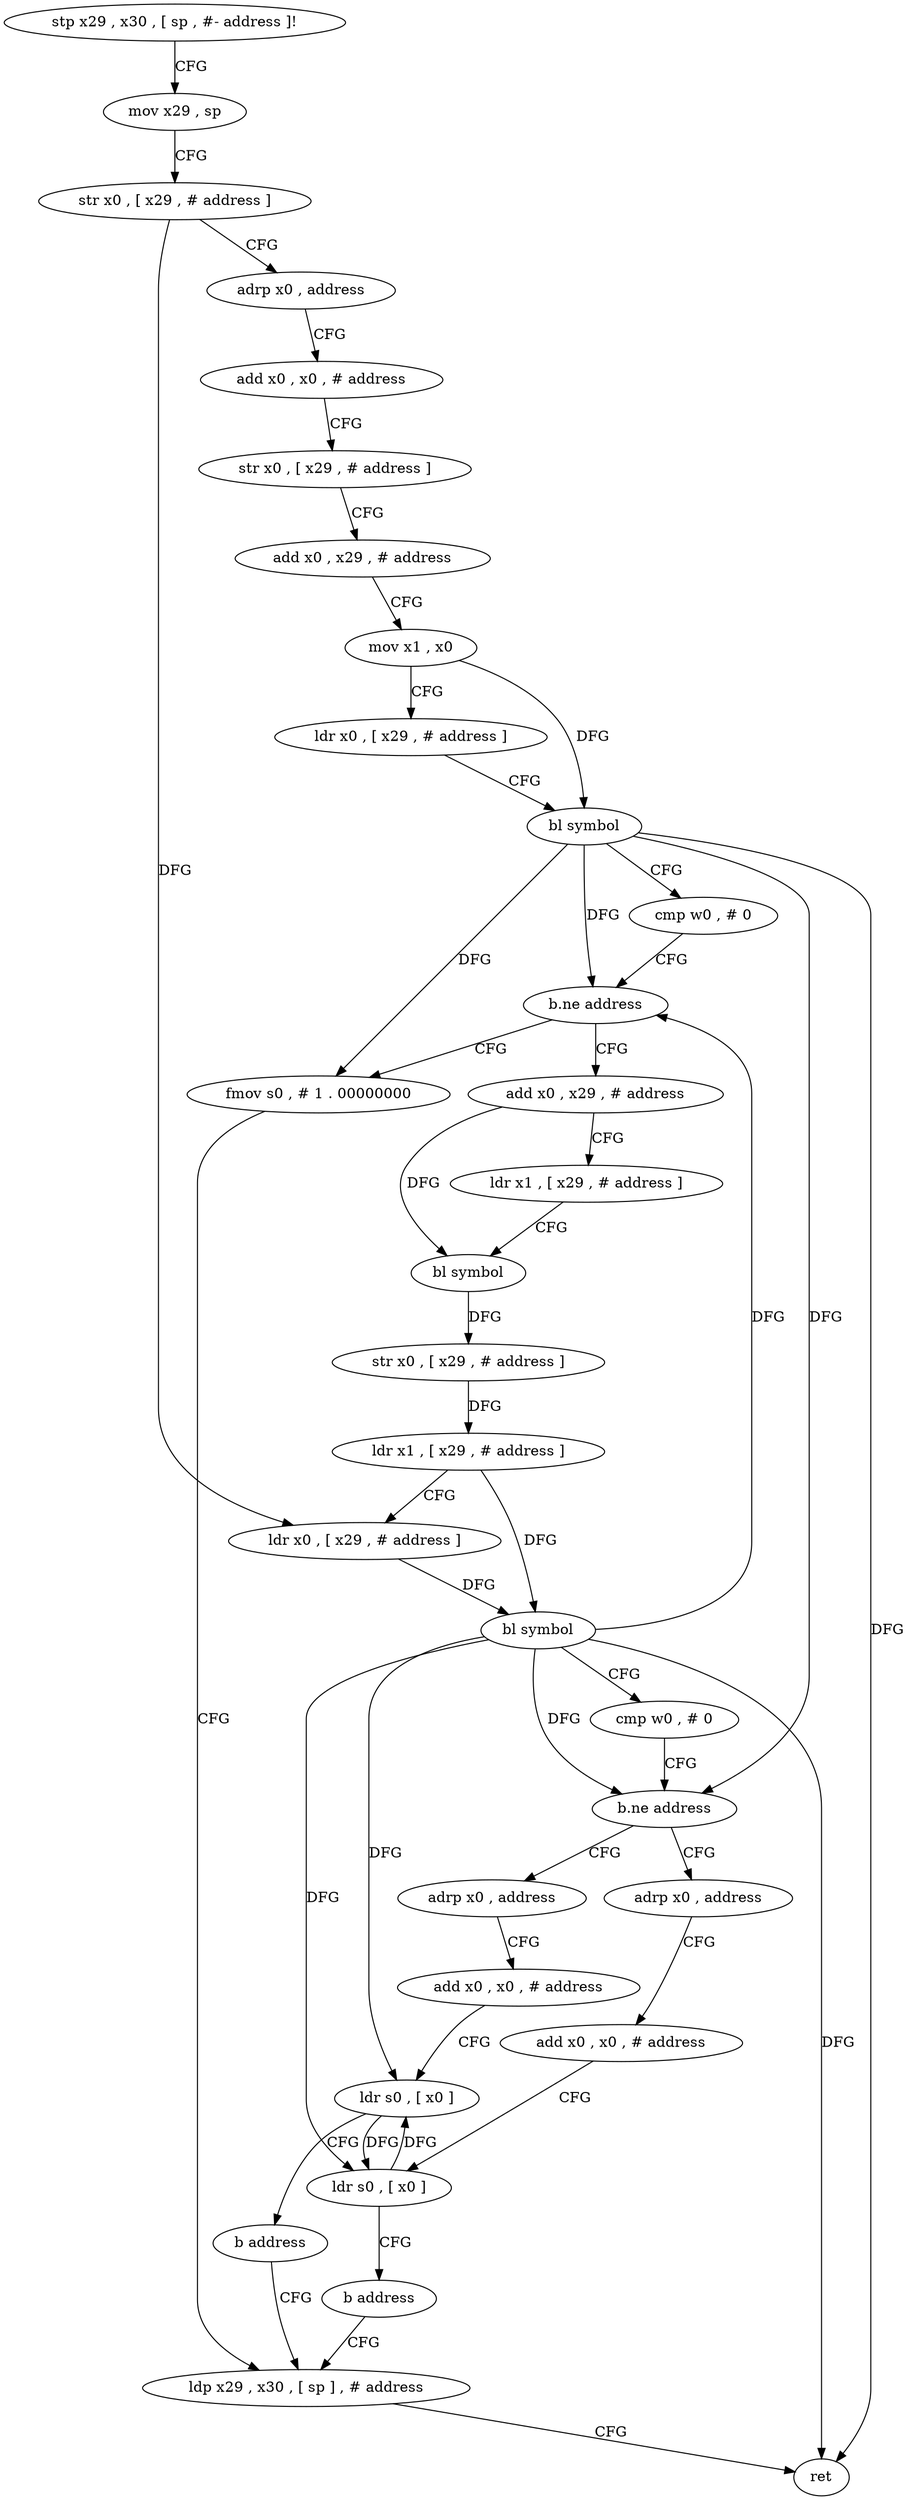 digraph "func" {
"4266232" [label = "stp x29 , x30 , [ sp , #- address ]!" ]
"4266236" [label = "mov x29 , sp" ]
"4266240" [label = "str x0 , [ x29 , # address ]" ]
"4266244" [label = "adrp x0 , address" ]
"4266248" [label = "add x0 , x0 , # address" ]
"4266252" [label = "str x0 , [ x29 , # address ]" ]
"4266256" [label = "add x0 , x29 , # address" ]
"4266260" [label = "mov x1 , x0" ]
"4266264" [label = "ldr x0 , [ x29 , # address ]" ]
"4266268" [label = "bl symbol" ]
"4266272" [label = "cmp w0 , # 0" ]
"4266276" [label = "b.ne address" ]
"4266348" [label = "fmov s0 , # 1 . 00000000" ]
"4266280" [label = "add x0 , x29 , # address" ]
"4266352" [label = "ldp x29 , x30 , [ sp ] , # address" ]
"4266284" [label = "ldr x1 , [ x29 , # address ]" ]
"4266288" [label = "bl symbol" ]
"4266292" [label = "str x0 , [ x29 , # address ]" ]
"4266296" [label = "ldr x1 , [ x29 , # address ]" ]
"4266300" [label = "ldr x0 , [ x29 , # address ]" ]
"4266304" [label = "bl symbol" ]
"4266308" [label = "cmp w0 , # 0" ]
"4266312" [label = "b.ne address" ]
"4266332" [label = "adrp x0 , address" ]
"4266316" [label = "adrp x0 , address" ]
"4266336" [label = "add x0 , x0 , # address" ]
"4266340" [label = "ldr s0 , [ x0 ]" ]
"4266344" [label = "b address" ]
"4266320" [label = "add x0 , x0 , # address" ]
"4266324" [label = "ldr s0 , [ x0 ]" ]
"4266328" [label = "b address" ]
"4266356" [label = "ret" ]
"4266232" -> "4266236" [ label = "CFG" ]
"4266236" -> "4266240" [ label = "CFG" ]
"4266240" -> "4266244" [ label = "CFG" ]
"4266240" -> "4266300" [ label = "DFG" ]
"4266244" -> "4266248" [ label = "CFG" ]
"4266248" -> "4266252" [ label = "CFG" ]
"4266252" -> "4266256" [ label = "CFG" ]
"4266256" -> "4266260" [ label = "CFG" ]
"4266260" -> "4266264" [ label = "CFG" ]
"4266260" -> "4266268" [ label = "DFG" ]
"4266264" -> "4266268" [ label = "CFG" ]
"4266268" -> "4266272" [ label = "CFG" ]
"4266268" -> "4266276" [ label = "DFG" ]
"4266268" -> "4266312" [ label = "DFG" ]
"4266268" -> "4266356" [ label = "DFG" ]
"4266268" -> "4266348" [ label = "DFG" ]
"4266272" -> "4266276" [ label = "CFG" ]
"4266276" -> "4266348" [ label = "CFG" ]
"4266276" -> "4266280" [ label = "CFG" ]
"4266348" -> "4266352" [ label = "CFG" ]
"4266280" -> "4266284" [ label = "CFG" ]
"4266280" -> "4266288" [ label = "DFG" ]
"4266352" -> "4266356" [ label = "CFG" ]
"4266284" -> "4266288" [ label = "CFG" ]
"4266288" -> "4266292" [ label = "DFG" ]
"4266292" -> "4266296" [ label = "DFG" ]
"4266296" -> "4266300" [ label = "CFG" ]
"4266296" -> "4266304" [ label = "DFG" ]
"4266300" -> "4266304" [ label = "DFG" ]
"4266304" -> "4266308" [ label = "CFG" ]
"4266304" -> "4266276" [ label = "DFG" ]
"4266304" -> "4266312" [ label = "DFG" ]
"4266304" -> "4266356" [ label = "DFG" ]
"4266304" -> "4266340" [ label = "DFG" ]
"4266304" -> "4266324" [ label = "DFG" ]
"4266308" -> "4266312" [ label = "CFG" ]
"4266312" -> "4266332" [ label = "CFG" ]
"4266312" -> "4266316" [ label = "CFG" ]
"4266332" -> "4266336" [ label = "CFG" ]
"4266316" -> "4266320" [ label = "CFG" ]
"4266336" -> "4266340" [ label = "CFG" ]
"4266340" -> "4266344" [ label = "CFG" ]
"4266340" -> "4266324" [ label = "DFG" ]
"4266344" -> "4266352" [ label = "CFG" ]
"4266320" -> "4266324" [ label = "CFG" ]
"4266324" -> "4266328" [ label = "CFG" ]
"4266324" -> "4266340" [ label = "DFG" ]
"4266328" -> "4266352" [ label = "CFG" ]
}
